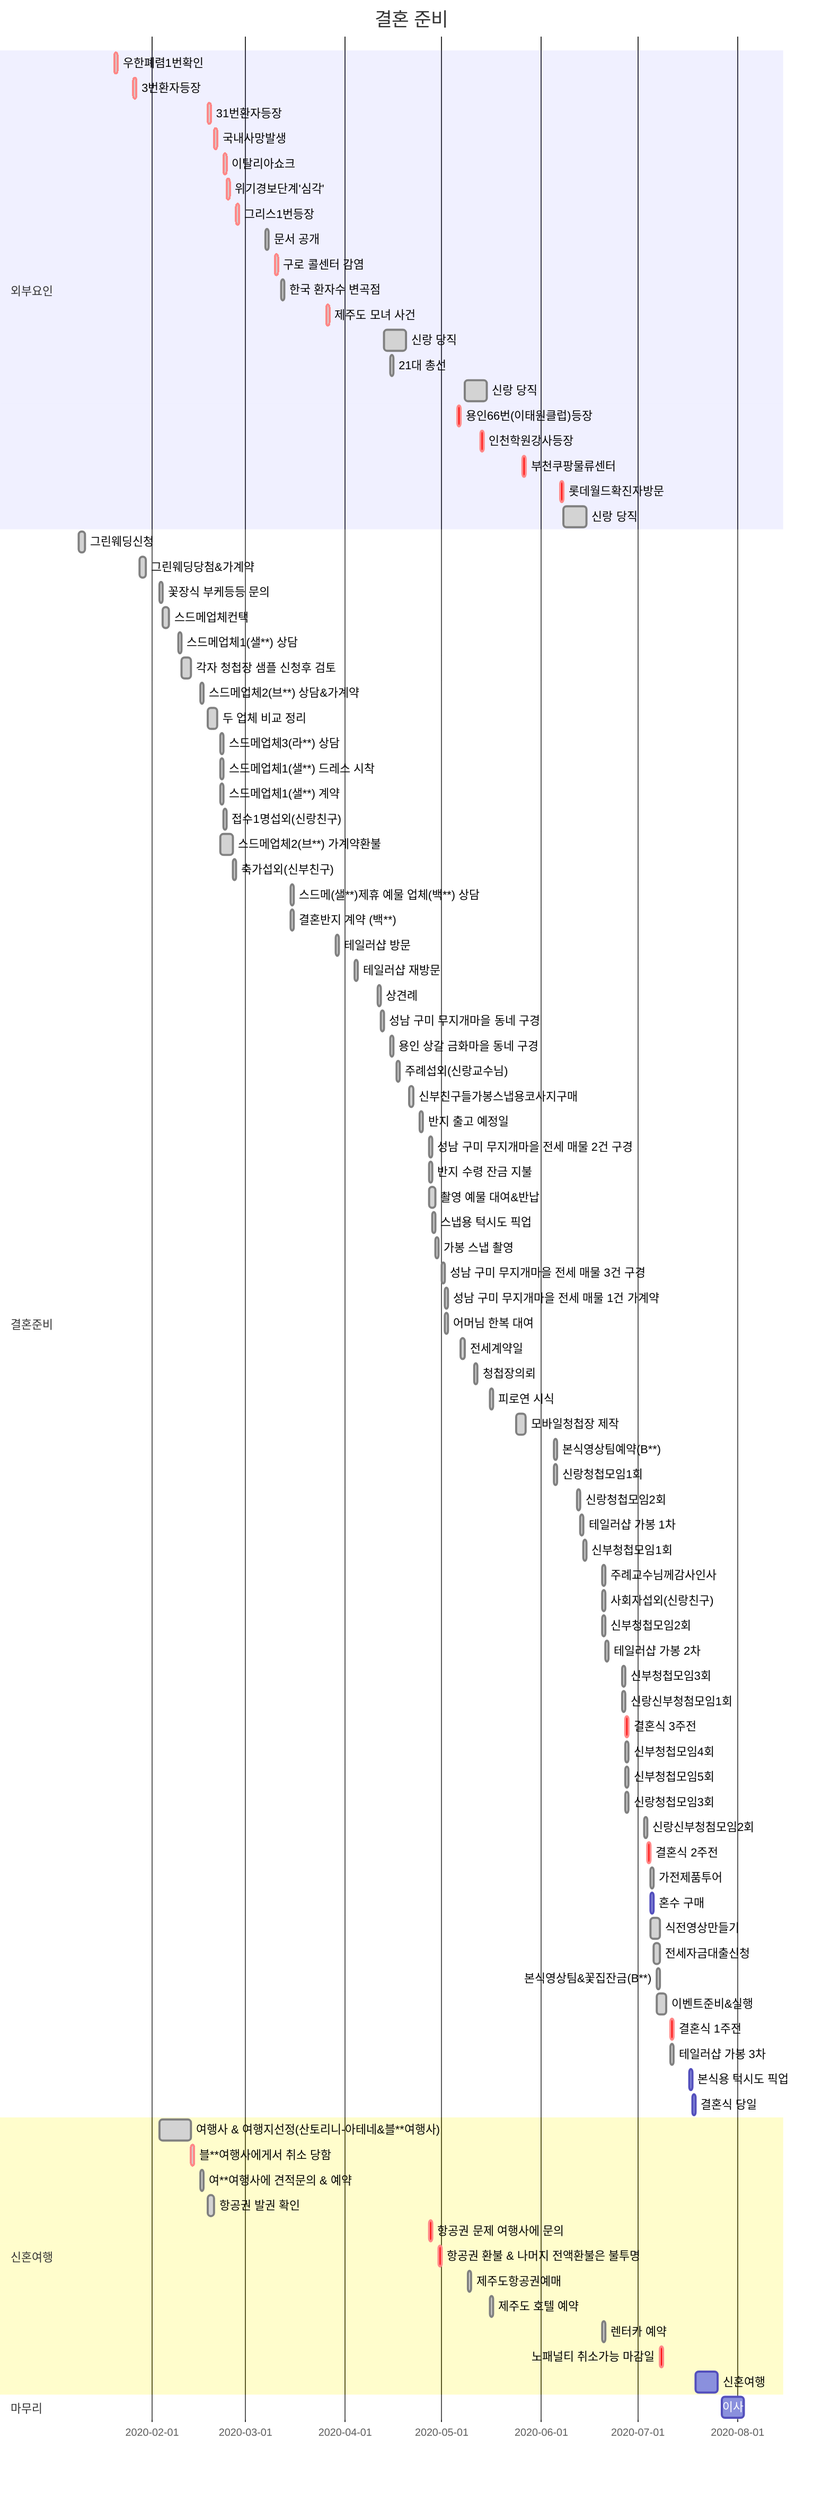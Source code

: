 gantt
  title 결혼 준비
  dateFormat  YYYY-MM-DD

  section 외부요인
    우한폐렴1번확인: done, crit, 2020-01-20, 1d
    3번환자등장: done, crit, 2020-01-26, 1d
    31번환자등장: done, crit, 2020-02-18, 1d
    국내사망발생: done, crit, 2020-02-20, 1d
    이탈리아쇼크: done, crit, 2020-02-23, 1d
    위기경보단계'심각': done, crit, 2020-02-24, 1d
    그리스1번등장: done, crit, 2020-02-27, 1d
    문서 공개: done, 2020-03-07, 1d
    구로 콜센터 감염: done, crit, 2020-03-10, 1d
    한국 환자수 변곡점: done, 2020-03-12, 1d
    제주도 모녀 사건: done, crit, 2020-03-26, 1d
    신랑 당직: done, 2020-04-13, 2020-04-20
    21대 총선: done, 2020-04-15, 1d
    신랑 당직: done, 2020-05-08, 2020-05-15
    용인66번(이태원클럽)등장: crit, 2020-05-06, 1d
    인천학원강사등장: crit, 2020-05-13, 1d
    부천쿠팡물류센터: crit, 2020-05-26, 1d
    롯데월드확진자방문: crit, 2020-06-07, 1d
    신랑 당직: done, 2020-06-08,2020-06-15

  section 결혼준비
    그린웨딩신청: done, 2020-01-09, 2d
    그린웨딩당첨&가계약: done, 2020-01-28, 2d

    꽃장식 부케등등 문의: done, 2020-02-03, 1d
    스드메업체컨택: done, 2020-02-04, 2d
    스드메업체1(샐**) 상담: done, 2020-02-09, 1d
    각자 청첩장 샘플 신청후 검토: done, 2020-02-10, 2020-02-13
    스드메업체2(브**) 상담&가계약: done, 2020-02-16, 1d
    두 업체 비교 정리: done, 2020-02-18, 2020-02-21
    스드메업체3(라**) 상담: done, 2020-02-22, 1d
    스드메업체1(샐**) 드레스 시착: done, 2020-02-22, 1d
    스드메업체1(샐**) 계약: done, 2020-02-22, 1d
    접수1명섭외(신랑친구): done, 2020-02-23, 1d
    스드메업체2(브**) 가계약환불: done, 2020-02-22, 2020-02-26
    축가섭외(신부친구): done, 2020-02-26, 1d

    스드메(샐**)제휴 예물 업체(백**) 상담: done, 2020-03-15, 1d
    결혼반지 계약 (백**): done, 2020-03-15, 1d
    테일러샵 방문: done, 2020-03-29, 1d

    테일러샵 재방문: done, 2020-04-04, 1d
    상견례: done, 2020-04-11, 1d
    성남 구미 무지개마을 동네 구경: done, 2020-04-12, 1d
    용인 상갈 금화마을 동네 구경: done, 2020-04-15, 1d
    주례섭외(신랑교수님): done, 2020-04-17, 1d
    신부친구들가봉스냅용코사지구매: done, 2020-04-21, 1d
    반지 출고 예정일: done, 2020-04-24, 1d
    성남 구미 무지개마을 전세 매물 2건 구경: done, 2020-04-27, 1d
    반지 수령 잔금 지불: done, 2020-04-27, 1d
    촬영 예물 대여&반납: done, 2020-04-27, 2020-04-29
    스냅용 턱시도 픽업: done, 2020-04-28, 1d
    가봉 스냅 촬영: done, 2020-04-29, 1d

    성남 구미 무지개마을 전세 매물 3건 구경: done, 2020-05-01, 1d
    성남 구미 무지개마을 전세 매물 1건 가계약: done, 2020-05-02, 1d
    어머님 한복 대여: done, 2020-05-02, 1d
    전세계약일: done, 2020-05-07, 1d
    청첩장의뢰 : done, 2020-05-11, 1d
    피로연 시식: done, 2020-05-16, 1d
    모바일청첩장 제작: done, 2020-05-24, 3d

    본식영상팀예약(B**): done, 2020-06-05, 1d
    신랑청첩모임1회: done, 2020-06-05, 1d
    신랑청첩모임2회: done, 2020-06-12, 1d
    테일러샵 가봉 1차: done, 2020-06-13, 1d
    신부청첩모임1회: done, 2020-06-14, 1d
    주례교수님께감사인사: done, 2020-06-20, 1d
    사회자섭외(신랑친구): done, 2020-06-20, 1d
    신부청첩모임2회: done, 2020-06-20, 1d
    테일러샵 가봉 2차: done, 2020-06-21, 1d
    신부청첩모임3회: done, 2020-06-26, 1d
    신랑신부청첨모임1회: done, 2020-06-26, 1d
    결혼식 3주전: crit, 2020-06-27, 1d
    신부청첩모임4회: done, 2020-06-27, 1d
    신부청첩모임5회: done, 2020-06-27, 1d
    신랑청첩모임3회: done, 2020-06-27, 1d

    신랑신부청첨모임2회: done, 2020-07-03, 1d
    결혼식 2주전: crit, 2020-07-04, 1d
    가전제품투어: done, 2020-07-05, 1d
    혼수 구매: done 2020-07-05, 1d
    식전영상만들기: done, 2020-07-05, 3d
    전세자금대출신청: done, 2020-07-06, 2d
    본식영상팀&꽃집잔금(B**): done, 2020-07-07, 1d
    이벤트준비&실행: done, 2020-07-07, 2020-07-10
    결혼식 1주전: crit, 2020-07-11, 1d
    테일러샵 가봉 3차: done, 2020-07-11, 1d
    본식용 턱시도 픽업: 2020-07-17, 1d
    결혼식 당일: dday, 2020-07-18, 1d

  section 신혼여행
    여행사 & 여행지선정(산토리니-아테네&블**여행사): done, 2020-02-03, 2020-02-13
    블**여행사에게서 취소 당함: done, crit, 2020-02-13, 1d
    여**여행사에 견적문의 & 예약: done, 2020-02-16, 2020-02-17
    항공권 발권 확인: done, 2020-02-18, 2020-02-20
    항공권 문제 여행사에 문의: crit, 2020-04-27, 1d
    항공권 환불 & 나머지 전액환불은 불투명: crit, 2020-04-30, 1d
    제주도항공권예매: done, 2020-05-09, 1d
    제주도 호텔 예약: done, 2020-05-16, 1d
    렌터카 예약: done, 2020-06-20, 1d
    노패널티 취소가능 마감일: crit, 2020-07-08, 1d
    신혼여행: 2020-07-19, 2020-07-26

  section 마무리
    이사: 2020-07-27, 1w